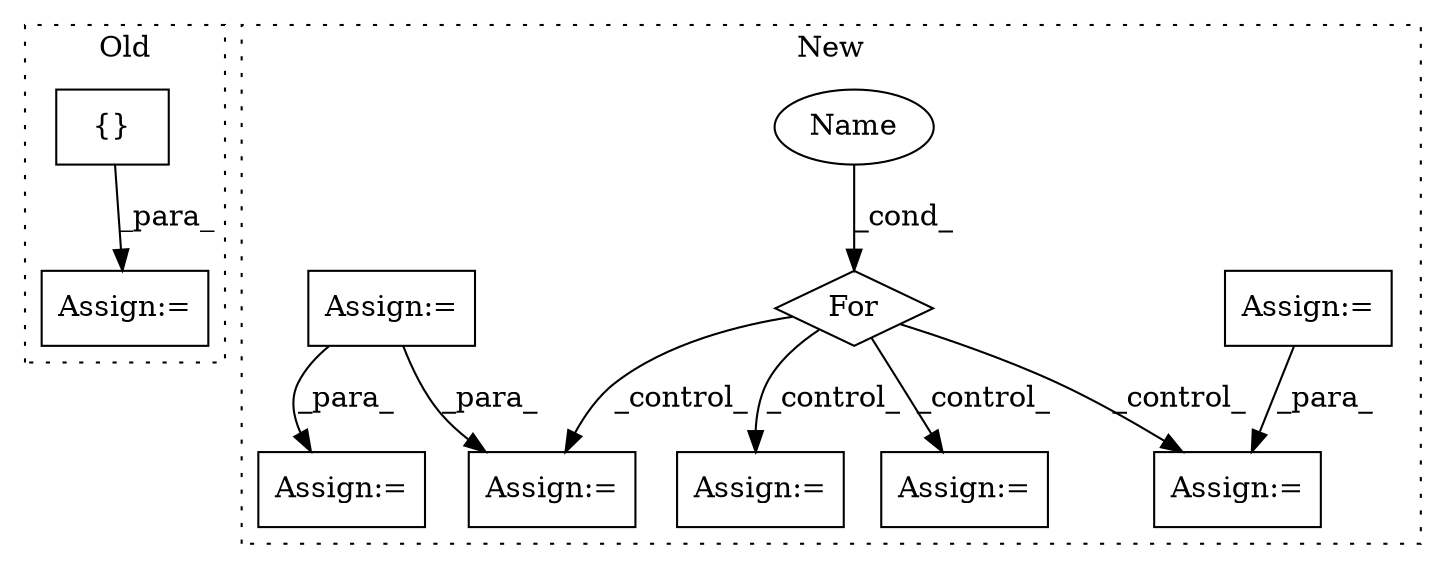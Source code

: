 digraph G {
subgraph cluster0 {
1 [label="{}" a="59" s="2852,2877" l="1,0" shape="box"];
5 [label="Assign:=" a="68" s="2849" l="3" shape="box"];
label = "Old";
style="dotted";
}
subgraph cluster1 {
2 [label="For" a="107" s="3375,3406" l="4,14" shape="diamond"];
3 [label="Assign:=" a="68" s="3659" l="3" shape="box"];
4 [label="Name" a="87" s="3379" l="1" shape="ellipse"];
6 [label="Assign:=" a="68" s="3439" l="3" shape="box"];
7 [label="Assign:=" a="68" s="3591" l="3" shape="box"];
8 [label="Assign:=" a="68" s="3153" l="3" shape="box"];
9 [label="Assign:=" a="68" s="3021" l="3" shape="box"];
10 [label="Assign:=" a="68" s="3514" l="3" shape="box"];
11 [label="Assign:=" a="68" s="3919" l="3" shape="box"];
label = "New";
style="dotted";
}
1 -> 5 [label="_para_"];
2 -> 10 [label="_control_"];
2 -> 7 [label="_control_"];
2 -> 3 [label="_control_"];
2 -> 6 [label="_control_"];
4 -> 2 [label="_cond_"];
8 -> 3 [label="_para_"];
9 -> 7 [label="_para_"];
9 -> 11 [label="_para_"];
}
